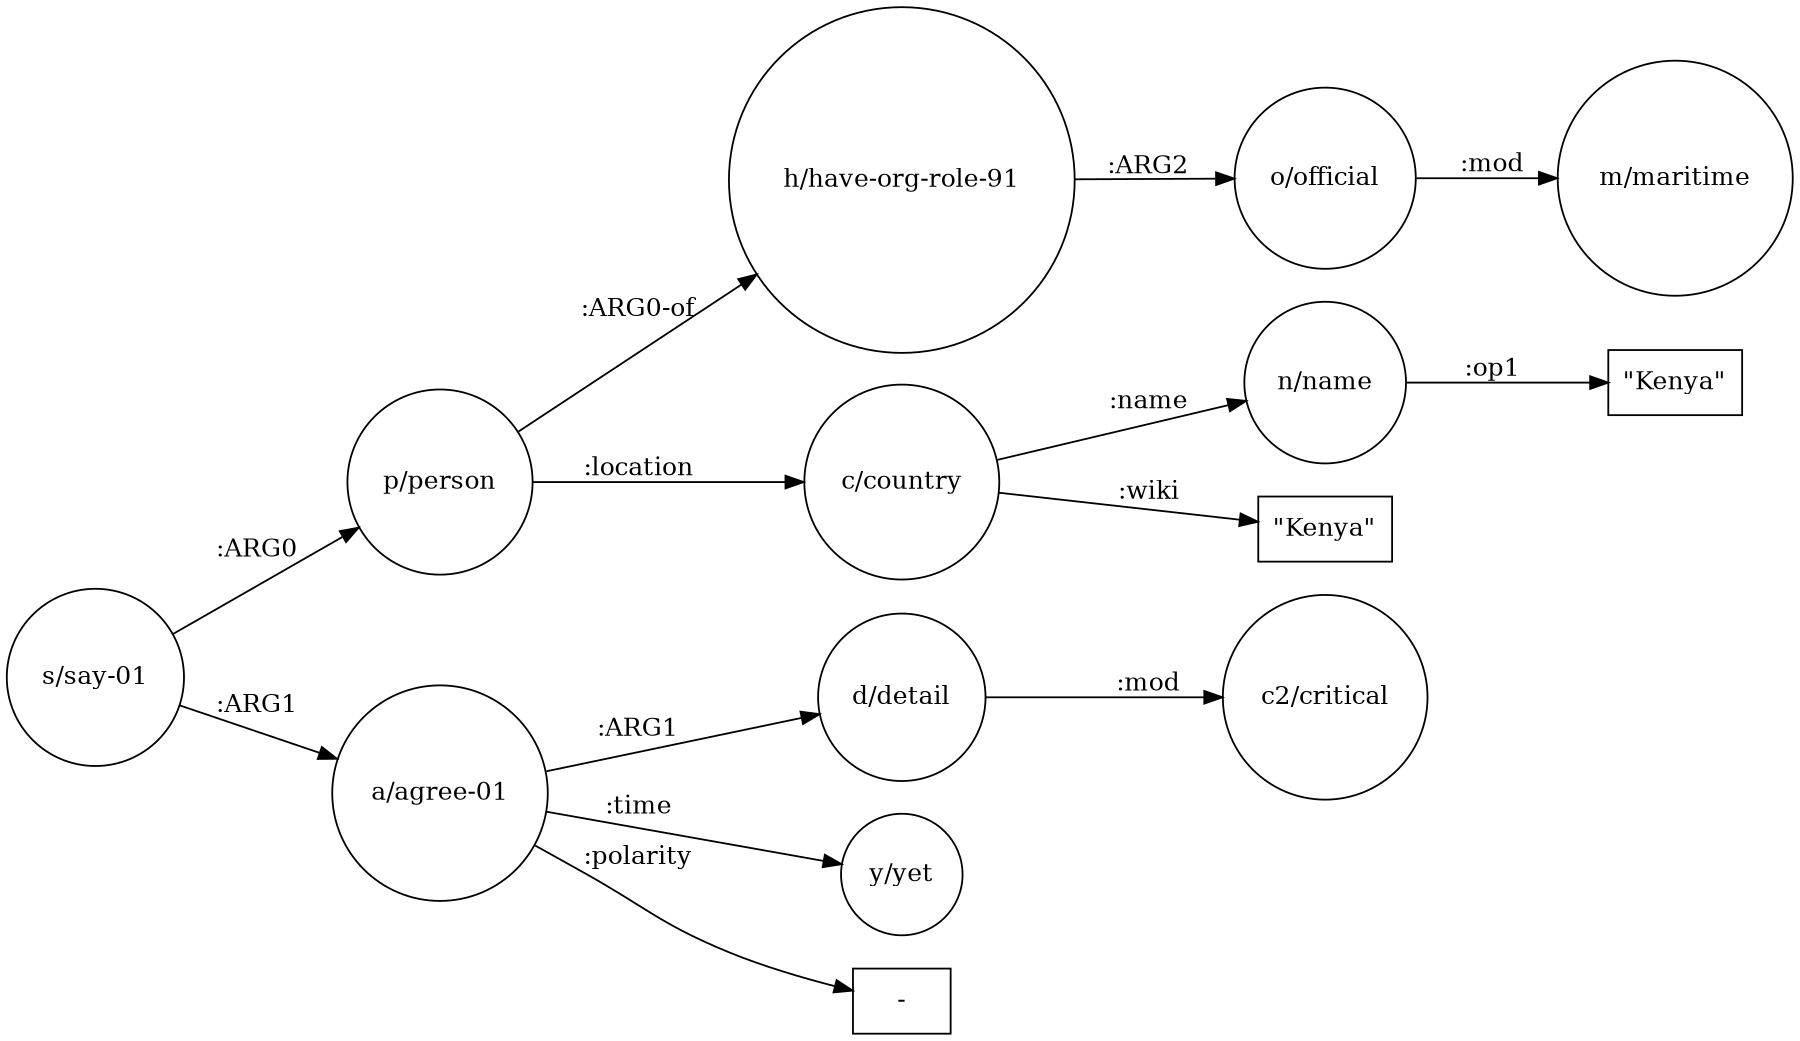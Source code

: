 digraph amr_graph {
	rankdir=LR size="12,8"
	s [label="s/say-01" shape=circle]
	p [label="p/person" shape=circle]
	h [label="h/have-org-role-91" shape=circle]
	o [label="o/official" shape=circle]
	m [label="m/maritime" shape=circle]
	c [label="c/country" shape=circle]
	n [label="n/name" shape=circle]
	a [label="a/agree-01" shape=circle]
	d [label="d/detail" shape=circle]
	c2 [label="c2/critical" shape=circle]
	y [label="y/yet" shape=circle]
	s -> p [label=":ARG0"]
	p -> h [label=":ARG0-of"]
	h -> o [label=":ARG2"]
	o -> m [label=":mod"]
	p -> c [label=":location"]
	c -> n [label=":name"]
	s -> a [label=":ARG1"]
	a -> d [label=":ARG1"]
	d -> c2 [label=":mod"]
	a -> y [label=":time"]
	node_0 [label="\"Kenya\"" shape=rectangle]
	c -> node_0 [label=":wiki"]
	node_1 [label="\"Kenya\"" shape=rectangle]
	n -> node_1 [label=":op1"]
	node_2 [label="-" shape=rectangle]
	a -> node_2 [label=":polarity"]
}
